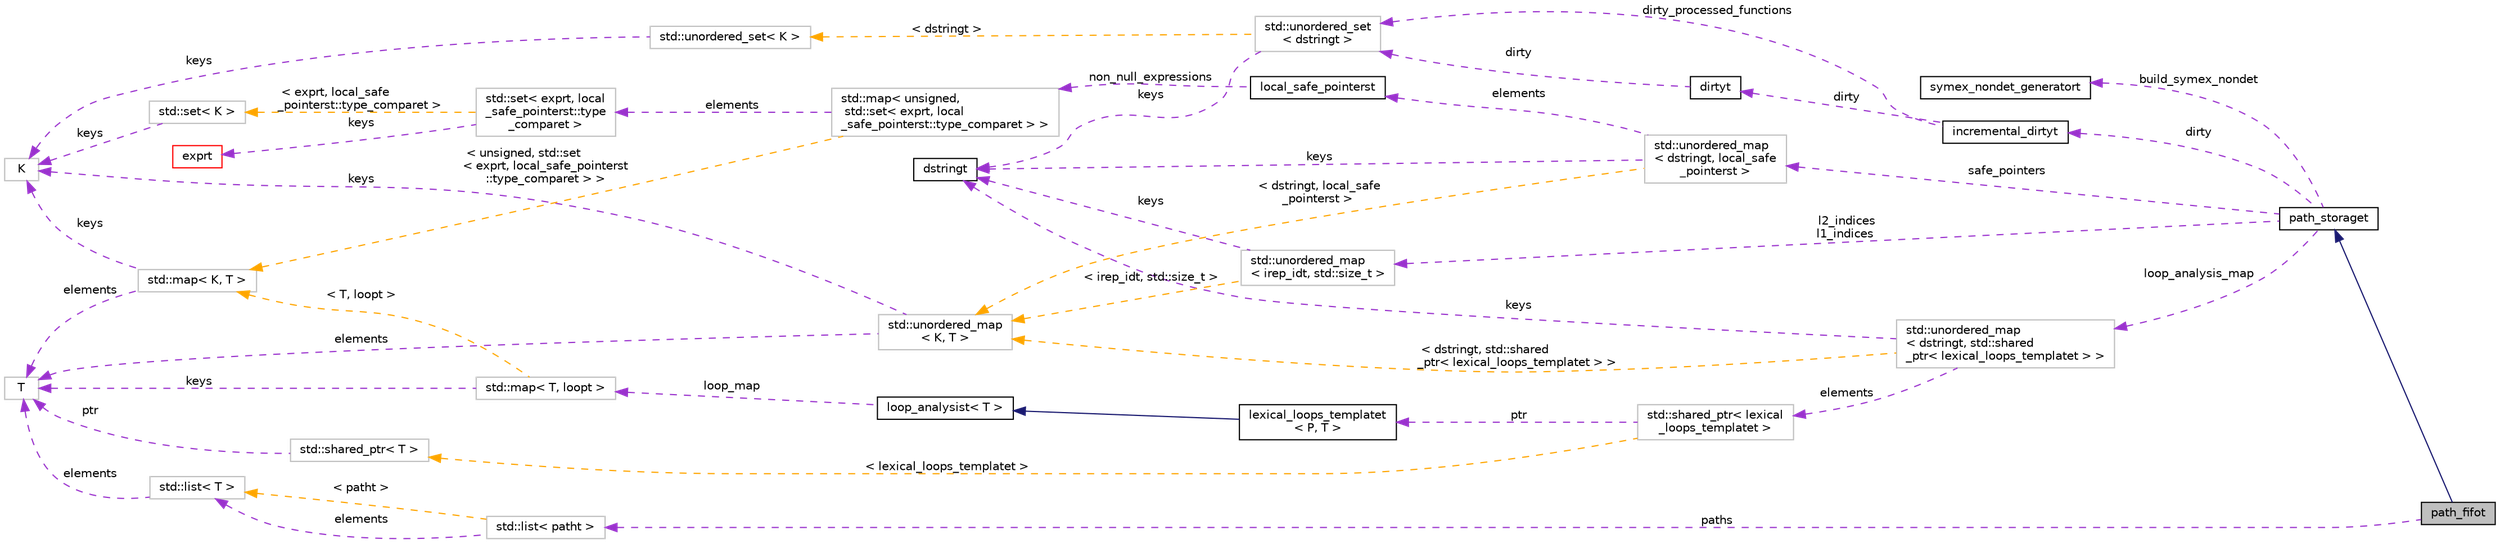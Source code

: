 digraph "path_fifot"
{
 // LATEX_PDF_SIZE
  bgcolor="transparent";
  edge [fontname="Helvetica",fontsize="10",labelfontname="Helvetica",labelfontsize="10"];
  node [fontname="Helvetica",fontsize="10",shape=record];
  rankdir="LR";
  Node1 [label="path_fifot",height=0.2,width=0.4,color="black", fillcolor="grey75", style="filled", fontcolor="black",tooltip="FIFO save queue: paths are resumed in the order that they were saved."];
  Node2 -> Node1 [dir="back",color="midnightblue",fontsize="10",style="solid",fontname="Helvetica"];
  Node2 [label="path_storaget",height=0.2,width=0.4,color="black",URL="$classpath__storaget.html",tooltip="Storage for symbolic execution paths to be resumed later."];
  Node3 -> Node2 [dir="back",color="darkorchid3",fontsize="10",style="dashed",label=" safe_pointers" ,fontname="Helvetica"];
  Node3 [label="std::unordered_map\l\< dstringt, local_safe\l_pointerst \>",height=0.2,width=0.4,color="grey75",tooltip=" "];
  Node4 -> Node3 [dir="back",color="darkorchid3",fontsize="10",style="dashed",label=" keys" ,fontname="Helvetica"];
  Node4 [label="dstringt",height=0.2,width=0.4,color="black",URL="$classdstringt.html",tooltip="dstringt has one field, an unsigned integer no which is an index into a static table of strings."];
  Node5 -> Node3 [dir="back",color="darkorchid3",fontsize="10",style="dashed",label=" elements" ,fontname="Helvetica"];
  Node5 [label="local_safe_pointerst",height=0.2,width=0.4,color="black",URL="$classlocal__safe__pointerst.html",tooltip="A very simple, cheap analysis to determine when dereference operations are trivially guarded by a che..."];
  Node6 -> Node5 [dir="back",color="darkorchid3",fontsize="10",style="dashed",label=" non_null_expressions" ,fontname="Helvetica"];
  Node6 [label="std::map\< unsigned,\l std::set\< exprt, local\l_safe_pointerst::type_comparet \> \>",height=0.2,width=0.4,color="grey75",tooltip=" "];
  Node7 -> Node6 [dir="back",color="darkorchid3",fontsize="10",style="dashed",label=" elements" ,fontname="Helvetica"];
  Node7 [label="std::set\< exprt, local\l_safe_pointerst::type\l_comparet \>",height=0.2,width=0.4,color="grey75",tooltip=" "];
  Node8 -> Node7 [dir="back",color="darkorchid3",fontsize="10",style="dashed",label=" keys" ,fontname="Helvetica"];
  Node8 [label="exprt",height=0.2,width=0.4,color="red",URL="$classexprt.html",tooltip="Base class for all expressions."];
  Node17 -> Node7 [dir="back",color="orange",fontsize="10",style="dashed",label=" \< exprt, local_safe\l_pointerst::type_comparet \>" ,fontname="Helvetica"];
  Node17 [label="std::set\< K \>",height=0.2,width=0.4,color="grey75",tooltip="STL class."];
  Node18 -> Node17 [dir="back",color="darkorchid3",fontsize="10",style="dashed",label=" keys" ,fontname="Helvetica"];
  Node18 [label="K",height=0.2,width=0.4,color="grey75",tooltip=" "];
  Node19 -> Node6 [dir="back",color="orange",fontsize="10",style="dashed",label=" \< unsigned, std::set\l\< exprt, local_safe_pointerst\l::type_comparet \> \>" ,fontname="Helvetica"];
  Node19 [label="std::map\< K, T \>",height=0.2,width=0.4,color="grey75",tooltip="STL class."];
  Node18 -> Node19 [dir="back",color="darkorchid3",fontsize="10",style="dashed",label=" keys" ,fontname="Helvetica"];
  Node15 -> Node19 [dir="back",color="darkorchid3",fontsize="10",style="dashed",label=" elements" ,fontname="Helvetica"];
  Node15 [label="T",height=0.2,width=0.4,color="grey75",tooltip=" "];
  Node20 -> Node3 [dir="back",color="orange",fontsize="10",style="dashed",label=" \< dstringt, local_safe\l_pointerst \>" ,fontname="Helvetica"];
  Node20 [label="std::unordered_map\l\< K, T \>",height=0.2,width=0.4,color="grey75",tooltip="STL class."];
  Node18 -> Node20 [dir="back",color="darkorchid3",fontsize="10",style="dashed",label=" keys" ,fontname="Helvetica"];
  Node15 -> Node20 [dir="back",color="darkorchid3",fontsize="10",style="dashed",label=" elements" ,fontname="Helvetica"];
  Node21 -> Node2 [dir="back",color="darkorchid3",fontsize="10",style="dashed",label=" dirty" ,fontname="Helvetica"];
  Node21 [label="incremental_dirtyt",height=0.2,width=0.4,color="black",URL="$classincremental__dirtyt.html",tooltip="Wrapper for dirtyt that permits incremental population, ensuring each function is analysed exactly on..."];
  Node22 -> Node21 [dir="back",color="darkorchid3",fontsize="10",style="dashed",label=" dirty_processed_functions" ,fontname="Helvetica"];
  Node22 [label="std::unordered_set\l\< dstringt \>",height=0.2,width=0.4,color="grey75",tooltip=" "];
  Node4 -> Node22 [dir="back",color="darkorchid3",fontsize="10",style="dashed",label=" keys" ,fontname="Helvetica"];
  Node23 -> Node22 [dir="back",color="orange",fontsize="10",style="dashed",label=" \< dstringt \>" ,fontname="Helvetica"];
  Node23 [label="std::unordered_set\< K \>",height=0.2,width=0.4,color="grey75",tooltip="STL class."];
  Node18 -> Node23 [dir="back",color="darkorchid3",fontsize="10",style="dashed",label=" keys" ,fontname="Helvetica"];
  Node24 -> Node21 [dir="back",color="darkorchid3",fontsize="10",style="dashed",label=" dirty" ,fontname="Helvetica"];
  Node24 [label="dirtyt",height=0.2,width=0.4,color="black",URL="$classdirtyt.html",tooltip="Dirty variables are ones which have their address taken so we can't reliably work out where they may ..."];
  Node22 -> Node24 [dir="back",color="darkorchid3",fontsize="10",style="dashed",label=" dirty" ,fontname="Helvetica"];
  Node25 -> Node2 [dir="back",color="darkorchid3",fontsize="10",style="dashed",label=" build_symex_nondet" ,fontname="Helvetica"];
  Node25 [label="symex_nondet_generatort",height=0.2,width=0.4,color="black",URL="$classsymex__nondet__generatort.html",tooltip="Functor generating fresh nondet symbols."];
  Node26 -> Node2 [dir="back",color="darkorchid3",fontsize="10",style="dashed",label=" loop_analysis_map" ,fontname="Helvetica"];
  Node26 [label="std::unordered_map\l\< dstringt, std::shared\l_ptr\< lexical_loops_templatet \> \>",height=0.2,width=0.4,color="grey75",tooltip=" "];
  Node27 -> Node26 [dir="back",color="darkorchid3",fontsize="10",style="dashed",label=" elements" ,fontname="Helvetica"];
  Node27 [label="std::shared_ptr\< lexical\l_loops_templatet \>",height=0.2,width=0.4,color="grey75",tooltip=" "];
  Node28 -> Node27 [dir="back",color="darkorchid3",fontsize="10",style="dashed",label=" ptr" ,fontname="Helvetica"];
  Node28 [label="lexical_loops_templatet\l\< P, T \>",height=0.2,width=0.4,color="black",URL="$classlexical__loops__templatet.html",tooltip="Main driver for working out if a class (normally goto_programt) has any lexical loops."];
  Node29 -> Node28 [dir="back",color="midnightblue",fontsize="10",style="solid",fontname="Helvetica"];
  Node29 [label="loop_analysist\< T \>",height=0.2,width=0.4,color="black",URL="$classloop__analysist.html",tooltip=" "];
  Node30 -> Node29 [dir="back",color="darkorchid3",fontsize="10",style="dashed",label=" loop_map" ,fontname="Helvetica"];
  Node30 [label="std::map\< T, loopt \>",height=0.2,width=0.4,color="grey75",tooltip=" "];
  Node15 -> Node30 [dir="back",color="darkorchid3",fontsize="10",style="dashed",label=" keys" ,fontname="Helvetica"];
  Node19 -> Node30 [dir="back",color="orange",fontsize="10",style="dashed",label=" \< T, loopt \>" ,fontname="Helvetica"];
  Node33 -> Node27 [dir="back",color="orange",fontsize="10",style="dashed",label=" \< lexical_loops_templatet \>" ,fontname="Helvetica"];
  Node33 [label="std::shared_ptr\< T \>",height=0.2,width=0.4,color="grey75",tooltip="STL class."];
  Node15 -> Node33 [dir="back",color="darkorchid3",fontsize="10",style="dashed",label=" ptr" ,fontname="Helvetica"];
  Node4 -> Node26 [dir="back",color="darkorchid3",fontsize="10",style="dashed",label=" keys" ,fontname="Helvetica"];
  Node20 -> Node26 [dir="back",color="orange",fontsize="10",style="dashed",label=" \< dstringt, std::shared\l_ptr\< lexical_loops_templatet \> \>" ,fontname="Helvetica"];
  Node34 -> Node2 [dir="back",color="darkorchid3",fontsize="10",style="dashed",label=" l2_indices\nl1_indices" ,fontname="Helvetica"];
  Node34 [label="std::unordered_map\l\< irep_idt, std::size_t \>",height=0.2,width=0.4,color="grey75",tooltip=" "];
  Node4 -> Node34 [dir="back",color="darkorchid3",fontsize="10",style="dashed",label=" keys" ,fontname="Helvetica"];
  Node20 -> Node34 [dir="back",color="orange",fontsize="10",style="dashed",label=" \< irep_idt, std::size_t \>" ,fontname="Helvetica"];
  Node35 -> Node1 [dir="back",color="darkorchid3",fontsize="10",style="dashed",label=" paths" ,fontname="Helvetica"];
  Node35 [label="std::list\< patht \>",height=0.2,width=0.4,color="grey75",tooltip=" "];
  Node36 -> Node35 [dir="back",color="darkorchid3",fontsize="10",style="dashed",label=" elements" ,fontname="Helvetica"];
  Node36 [label="std::list\< T \>",height=0.2,width=0.4,color="grey75",tooltip="STL class."];
  Node15 -> Node36 [dir="back",color="darkorchid3",fontsize="10",style="dashed",label=" elements" ,fontname="Helvetica"];
  Node36 -> Node35 [dir="back",color="orange",fontsize="10",style="dashed",label=" \< patht \>" ,fontname="Helvetica"];
}
